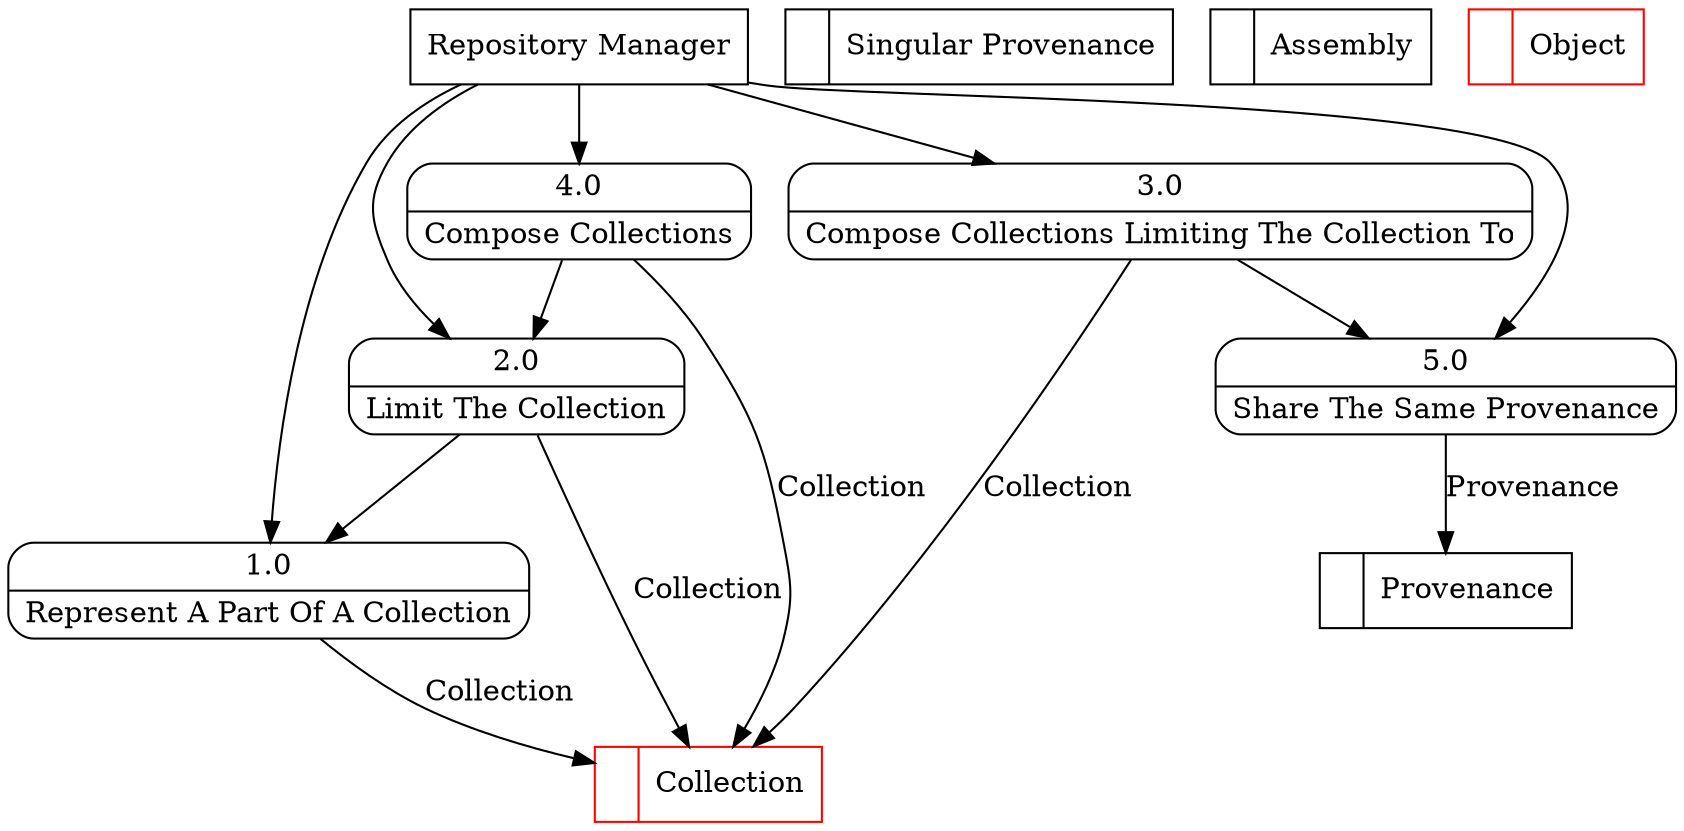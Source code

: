 digraph dfd2{ 
node[shape=record]
200 [label="<f0>  |<f1> Collection " color=red];
201 [label="<f0>  |<f1> Provenance " ];
202 [label="<f0>  |<f1> Singular Provenance " ];
203 [label="<f0>  |<f1> Assembly " ];
204 [label="<f0>  |<f1> Object " color=red];
205 [label="Repository Manager" shape=box];
206 [label="{<f0> 1.0|<f1> Represent A Part Of A Collection }" shape=Mrecord];
207 [label="{<f0> 2.0|<f1> Limit The Collection }" shape=Mrecord];
208 [label="{<f0> 3.0|<f1> Compose Collections Limiting The Collection To }" shape=Mrecord];
209 [label="{<f0> 4.0|<f1> Compose Collections }" shape=Mrecord];
210 [label="{<f0> 5.0|<f1> Share The Same Provenance }" shape=Mrecord];
205 -> 206
205 -> 207
205 -> 208
205 -> 209
205 -> 210
206 -> 200 [label="Collection"]
207 -> 206
207 -> 200 [label="Collection"]
208 -> 210
208 -> 200 [label="Collection"]
209 -> 207
209 -> 200 [label="Collection"]
210 -> 201 [label="Provenance"]
}